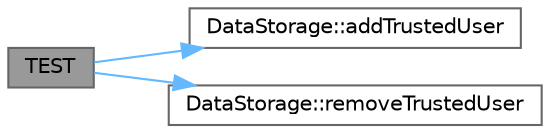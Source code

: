 digraph "TEST"
{
 // LATEX_PDF_SIZE
  bgcolor="transparent";
  edge [fontname=Helvetica,fontsize=10,labelfontname=Helvetica,labelfontsize=10];
  node [fontname=Helvetica,fontsize=10,shape=box,height=0.2,width=0.4];
  rankdir="LR";
  Node1 [id="Node000001",label="TEST",height=0.2,width=0.4,color="gray40", fillcolor="grey60", style="filled", fontcolor="black",tooltip=" "];
  Node1 -> Node2 [id="edge1_Node000001_Node000002",color="steelblue1",style="solid",tooltip=" "];
  Node2 [id="Node000002",label="DataStorage::addTrustedUser",height=0.2,width=0.4,color="grey40", fillcolor="white", style="filled",URL="$class_data_storage.html#af2b1093344e0c7ea21319a915d6db755",tooltip="Добавляет пользователя в список доверенных."];
  Node1 -> Node3 [id="edge2_Node000001_Node000003",color="steelblue1",style="solid",tooltip=" "];
  Node3 [id="Node000003",label="DataStorage::removeTrustedUser",height=0.2,width=0.4,color="grey40", fillcolor="white", style="filled",URL="$class_data_storage.html#ae72cfd5ddbb8d83cc2ada5e45511fd6f",tooltip="Удаляет пользователя из списка доверенных."];
}
